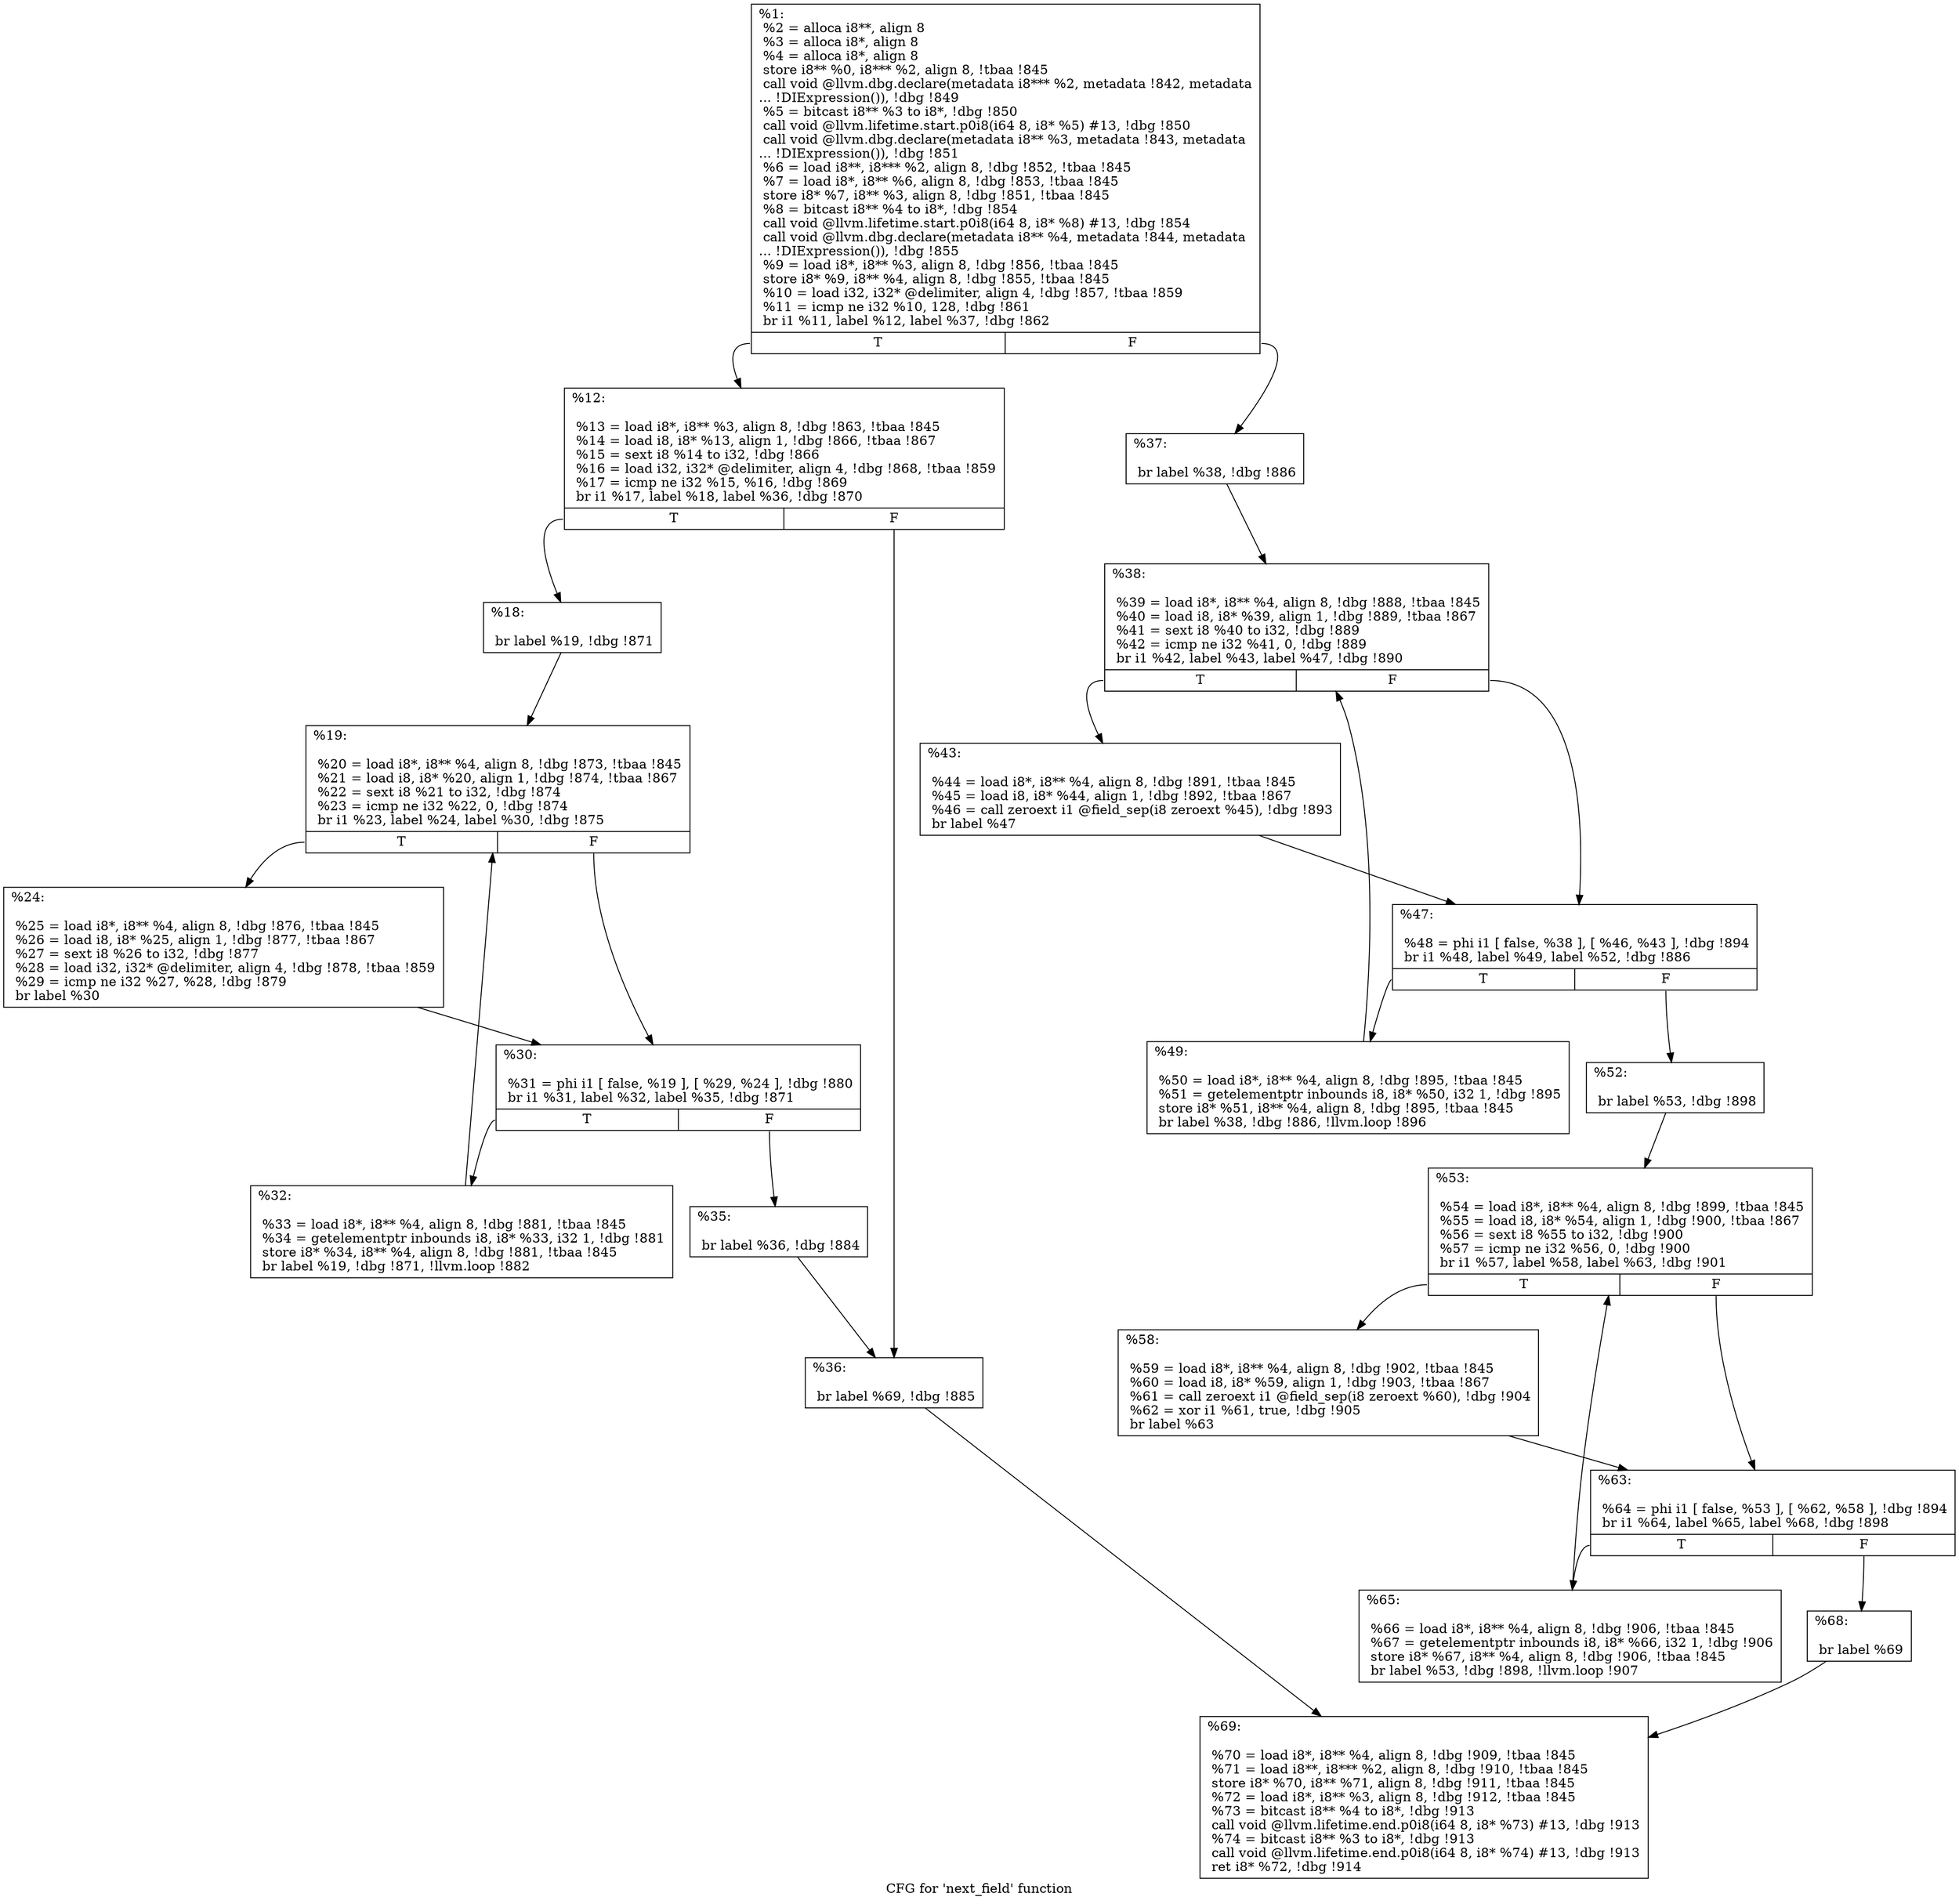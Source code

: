 digraph "CFG for 'next_field' function" {
	label="CFG for 'next_field' function";

	Node0xaa4d80 [shape=record,label="{%1:\l  %2 = alloca i8**, align 8\l  %3 = alloca i8*, align 8\l  %4 = alloca i8*, align 8\l  store i8** %0, i8*** %2, align 8, !tbaa !845\l  call void @llvm.dbg.declare(metadata i8*** %2, metadata !842, metadata\l... !DIExpression()), !dbg !849\l  %5 = bitcast i8** %3 to i8*, !dbg !850\l  call void @llvm.lifetime.start.p0i8(i64 8, i8* %5) #13, !dbg !850\l  call void @llvm.dbg.declare(metadata i8** %3, metadata !843, metadata\l... !DIExpression()), !dbg !851\l  %6 = load i8**, i8*** %2, align 8, !dbg !852, !tbaa !845\l  %7 = load i8*, i8** %6, align 8, !dbg !853, !tbaa !845\l  store i8* %7, i8** %3, align 8, !dbg !851, !tbaa !845\l  %8 = bitcast i8** %4 to i8*, !dbg !854\l  call void @llvm.lifetime.start.p0i8(i64 8, i8* %8) #13, !dbg !854\l  call void @llvm.dbg.declare(metadata i8** %4, metadata !844, metadata\l... !DIExpression()), !dbg !855\l  %9 = load i8*, i8** %3, align 8, !dbg !856, !tbaa !845\l  store i8* %9, i8** %4, align 8, !dbg !855, !tbaa !845\l  %10 = load i32, i32* @delimiter, align 4, !dbg !857, !tbaa !859\l  %11 = icmp ne i32 %10, 128, !dbg !861\l  br i1 %11, label %12, label %37, !dbg !862\l|{<s0>T|<s1>F}}"];
	Node0xaa4d80:s0 -> Node0xaa4eb0;
	Node0xaa4d80:s1 -> Node0xaa5130;
	Node0xaa4eb0 [shape=record,label="{%12:\l\l  %13 = load i8*, i8** %3, align 8, !dbg !863, !tbaa !845\l  %14 = load i8, i8* %13, align 1, !dbg !866, !tbaa !867\l  %15 = sext i8 %14 to i32, !dbg !866\l  %16 = load i32, i32* @delimiter, align 4, !dbg !868, !tbaa !859\l  %17 = icmp ne i32 %15, %16, !dbg !869\l  br i1 %17, label %18, label %36, !dbg !870\l|{<s0>T|<s1>F}}"];
	Node0xaa4eb0:s0 -> Node0xaa4f00;
	Node0xaa4eb0:s1 -> Node0xaa50e0;
	Node0xaa4f00 [shape=record,label="{%18:\l\l  br label %19, !dbg !871\l}"];
	Node0xaa4f00 -> Node0xaa4f50;
	Node0xaa4f50 [shape=record,label="{%19:\l\l  %20 = load i8*, i8** %4, align 8, !dbg !873, !tbaa !845\l  %21 = load i8, i8* %20, align 1, !dbg !874, !tbaa !867\l  %22 = sext i8 %21 to i32, !dbg !874\l  %23 = icmp ne i32 %22, 0, !dbg !874\l  br i1 %23, label %24, label %30, !dbg !875\l|{<s0>T|<s1>F}}"];
	Node0xaa4f50:s0 -> Node0xaa4fa0;
	Node0xaa4f50:s1 -> Node0xaa4ff0;
	Node0xaa4fa0 [shape=record,label="{%24:\l\l  %25 = load i8*, i8** %4, align 8, !dbg !876, !tbaa !845\l  %26 = load i8, i8* %25, align 1, !dbg !877, !tbaa !867\l  %27 = sext i8 %26 to i32, !dbg !877\l  %28 = load i32, i32* @delimiter, align 4, !dbg !878, !tbaa !859\l  %29 = icmp ne i32 %27, %28, !dbg !879\l  br label %30\l}"];
	Node0xaa4fa0 -> Node0xaa4ff0;
	Node0xaa4ff0 [shape=record,label="{%30:\l\l  %31 = phi i1 [ false, %19 ], [ %29, %24 ], !dbg !880\l  br i1 %31, label %32, label %35, !dbg !871\l|{<s0>T|<s1>F}}"];
	Node0xaa4ff0:s0 -> Node0xaa5040;
	Node0xaa4ff0:s1 -> Node0xaa5090;
	Node0xaa5040 [shape=record,label="{%32:\l\l  %33 = load i8*, i8** %4, align 8, !dbg !881, !tbaa !845\l  %34 = getelementptr inbounds i8, i8* %33, i32 1, !dbg !881\l  store i8* %34, i8** %4, align 8, !dbg !881, !tbaa !845\l  br label %19, !dbg !871, !llvm.loop !882\l}"];
	Node0xaa5040 -> Node0xaa4f50;
	Node0xaa5090 [shape=record,label="{%35:\l\l  br label %36, !dbg !884\l}"];
	Node0xaa5090 -> Node0xaa50e0;
	Node0xaa50e0 [shape=record,label="{%36:\l\l  br label %69, !dbg !885\l}"];
	Node0xaa50e0 -> Node0xaa54a0;
	Node0xaa5130 [shape=record,label="{%37:\l\l  br label %38, !dbg !886\l}"];
	Node0xaa5130 -> Node0xaa5180;
	Node0xaa5180 [shape=record,label="{%38:\l\l  %39 = load i8*, i8** %4, align 8, !dbg !888, !tbaa !845\l  %40 = load i8, i8* %39, align 1, !dbg !889, !tbaa !867\l  %41 = sext i8 %40 to i32, !dbg !889\l  %42 = icmp ne i32 %41, 0, !dbg !889\l  br i1 %42, label %43, label %47, !dbg !890\l|{<s0>T|<s1>F}}"];
	Node0xaa5180:s0 -> Node0xaa51d0;
	Node0xaa5180:s1 -> Node0xaa5220;
	Node0xaa51d0 [shape=record,label="{%43:\l\l  %44 = load i8*, i8** %4, align 8, !dbg !891, !tbaa !845\l  %45 = load i8, i8* %44, align 1, !dbg !892, !tbaa !867\l  %46 = call zeroext i1 @field_sep(i8 zeroext %45), !dbg !893\l  br label %47\l}"];
	Node0xaa51d0 -> Node0xaa5220;
	Node0xaa5220 [shape=record,label="{%47:\l\l  %48 = phi i1 [ false, %38 ], [ %46, %43 ], !dbg !894\l  br i1 %48, label %49, label %52, !dbg !886\l|{<s0>T|<s1>F}}"];
	Node0xaa5220:s0 -> Node0xaa5270;
	Node0xaa5220:s1 -> Node0xaa52c0;
	Node0xaa5270 [shape=record,label="{%49:\l\l  %50 = load i8*, i8** %4, align 8, !dbg !895, !tbaa !845\l  %51 = getelementptr inbounds i8, i8* %50, i32 1, !dbg !895\l  store i8* %51, i8** %4, align 8, !dbg !895, !tbaa !845\l  br label %38, !dbg !886, !llvm.loop !896\l}"];
	Node0xaa5270 -> Node0xaa5180;
	Node0xaa52c0 [shape=record,label="{%52:\l\l  br label %53, !dbg !898\l}"];
	Node0xaa52c0 -> Node0xaa5310;
	Node0xaa5310 [shape=record,label="{%53:\l\l  %54 = load i8*, i8** %4, align 8, !dbg !899, !tbaa !845\l  %55 = load i8, i8* %54, align 1, !dbg !900, !tbaa !867\l  %56 = sext i8 %55 to i32, !dbg !900\l  %57 = icmp ne i32 %56, 0, !dbg !900\l  br i1 %57, label %58, label %63, !dbg !901\l|{<s0>T|<s1>F}}"];
	Node0xaa5310:s0 -> Node0xaa5360;
	Node0xaa5310:s1 -> Node0xaa53b0;
	Node0xaa5360 [shape=record,label="{%58:\l\l  %59 = load i8*, i8** %4, align 8, !dbg !902, !tbaa !845\l  %60 = load i8, i8* %59, align 1, !dbg !903, !tbaa !867\l  %61 = call zeroext i1 @field_sep(i8 zeroext %60), !dbg !904\l  %62 = xor i1 %61, true, !dbg !905\l  br label %63\l}"];
	Node0xaa5360 -> Node0xaa53b0;
	Node0xaa53b0 [shape=record,label="{%63:\l\l  %64 = phi i1 [ false, %53 ], [ %62, %58 ], !dbg !894\l  br i1 %64, label %65, label %68, !dbg !898\l|{<s0>T|<s1>F}}"];
	Node0xaa53b0:s0 -> Node0xaa5400;
	Node0xaa53b0:s1 -> Node0xaa5450;
	Node0xaa5400 [shape=record,label="{%65:\l\l  %66 = load i8*, i8** %4, align 8, !dbg !906, !tbaa !845\l  %67 = getelementptr inbounds i8, i8* %66, i32 1, !dbg !906\l  store i8* %67, i8** %4, align 8, !dbg !906, !tbaa !845\l  br label %53, !dbg !898, !llvm.loop !907\l}"];
	Node0xaa5400 -> Node0xaa5310;
	Node0xaa5450 [shape=record,label="{%68:\l\l  br label %69\l}"];
	Node0xaa5450 -> Node0xaa54a0;
	Node0xaa54a0 [shape=record,label="{%69:\l\l  %70 = load i8*, i8** %4, align 8, !dbg !909, !tbaa !845\l  %71 = load i8**, i8*** %2, align 8, !dbg !910, !tbaa !845\l  store i8* %70, i8** %71, align 8, !dbg !911, !tbaa !845\l  %72 = load i8*, i8** %3, align 8, !dbg !912, !tbaa !845\l  %73 = bitcast i8** %4 to i8*, !dbg !913\l  call void @llvm.lifetime.end.p0i8(i64 8, i8* %73) #13, !dbg !913\l  %74 = bitcast i8** %3 to i8*, !dbg !913\l  call void @llvm.lifetime.end.p0i8(i64 8, i8* %74) #13, !dbg !913\l  ret i8* %72, !dbg !914\l}"];
}
